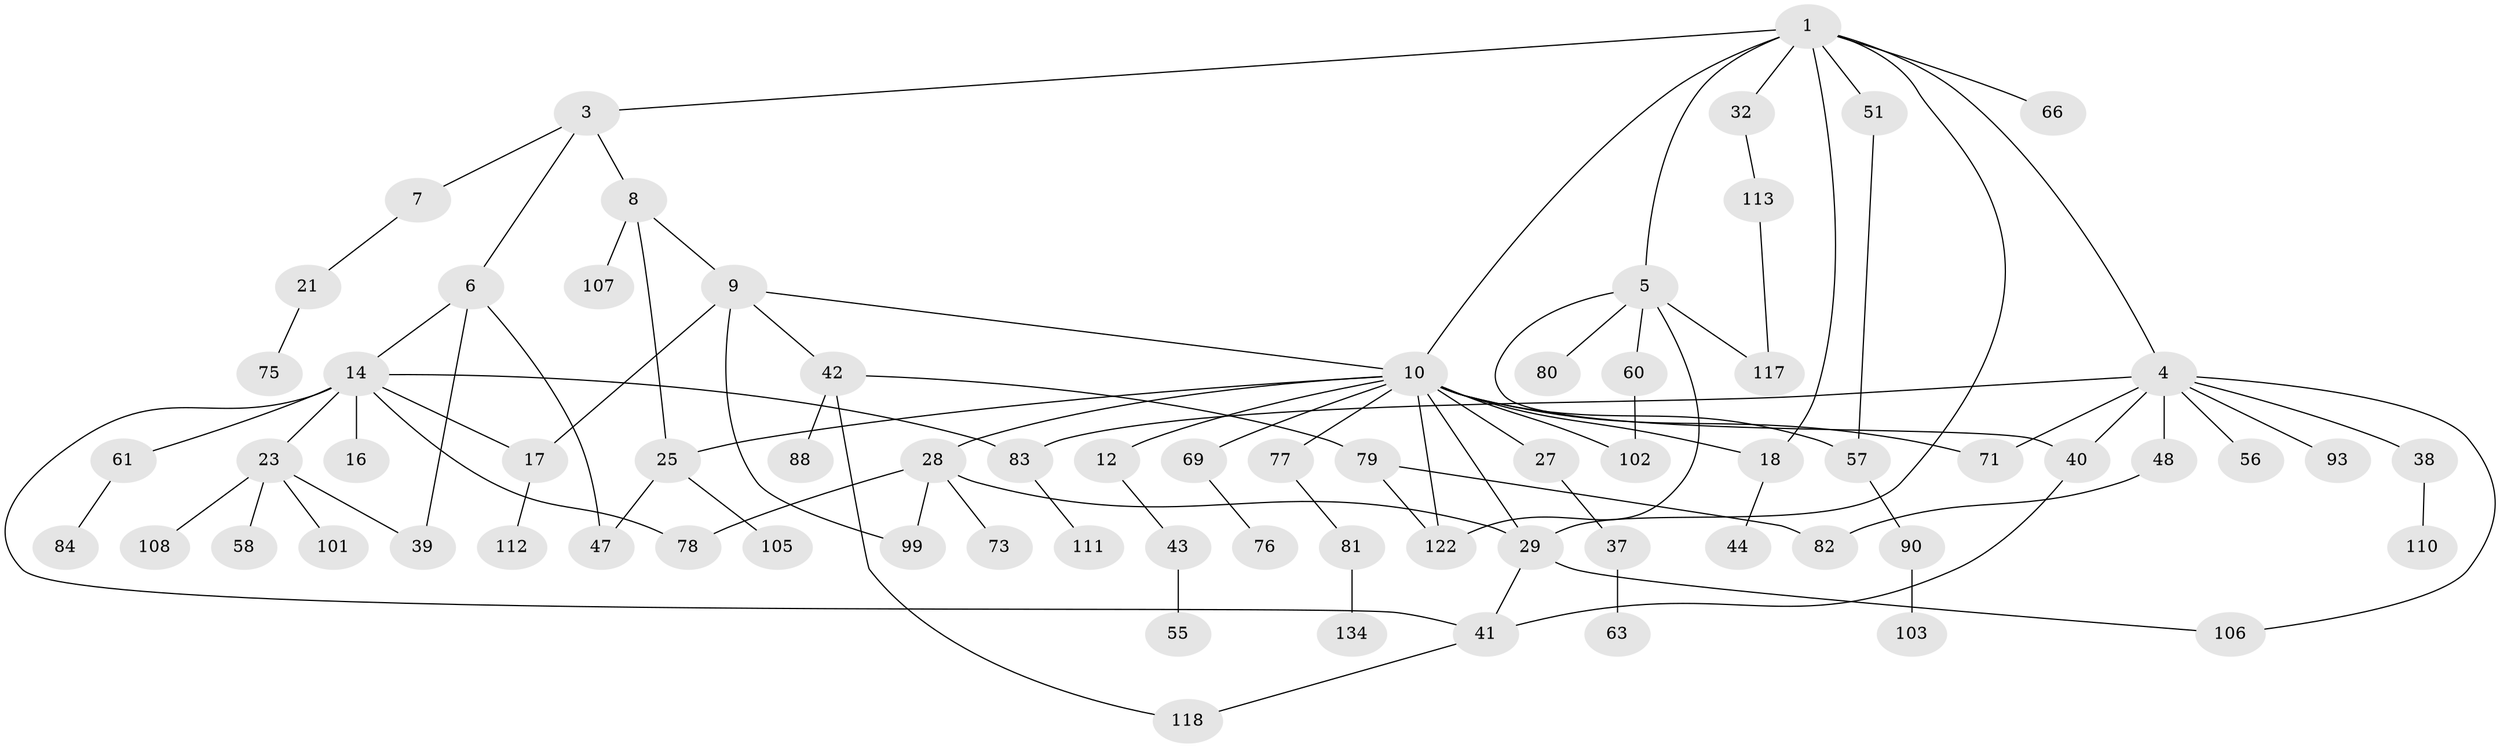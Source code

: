 // original degree distribution, {3: 0.2152777777777778, 8: 0.020833333333333332, 4: 0.08333333333333333, 6: 0.006944444444444444, 5: 0.034722222222222224, 7: 0.006944444444444444, 1: 0.3541666666666667, 2: 0.2777777777777778}
// Generated by graph-tools (version 1.1) at 2025/13/03/09/25 04:13:30]
// undirected, 72 vertices, 94 edges
graph export_dot {
graph [start="1"]
  node [color=gray90,style=filled];
  1 [super="+2"];
  3;
  4 [super="+140+26+68+62+31"];
  5 [super="+20+138+35+33+95"];
  6;
  7 [super="+54+46"];
  8;
  9 [super="+15+128"];
  10 [super="+114+11+13"];
  12;
  14 [super="+45"];
  16;
  17 [super="+19"];
  18 [super="+67"];
  21 [super="+132"];
  23 [super="+65+24+30+59"];
  25 [super="+85"];
  27;
  28 [super="+36"];
  29 [super="+129+64"];
  32;
  37 [super="+49"];
  38;
  39;
  40 [super="+52"];
  41 [super="+130+133+97"];
  42;
  43;
  44 [super="+120+144"];
  47;
  48;
  51;
  55;
  56 [super="+91"];
  57;
  58;
  60 [super="+109"];
  61;
  63;
  66;
  69;
  71 [super="+74"];
  73;
  75;
  76;
  77;
  78 [super="+115+136"];
  79;
  80;
  81;
  82;
  83;
  84;
  88;
  90;
  93 [super="+137"];
  99 [super="+119+135+131"];
  101 [super="+127"];
  102;
  103;
  105;
  106;
  107;
  108;
  110;
  111;
  112;
  113;
  117;
  118;
  122;
  134;
  1 -- 3;
  1 -- 51;
  1 -- 32;
  1 -- 66;
  1 -- 4;
  1 -- 5;
  1 -- 18;
  1 -- 29;
  1 -- 10;
  3 -- 6;
  3 -- 7;
  3 -- 8;
  4 -- 83;
  4 -- 71;
  4 -- 106;
  4 -- 93;
  4 -- 48;
  4 -- 56;
  4 -- 38;
  4 -- 40;
  5 -- 60;
  5 -- 80;
  5 -- 122;
  5 -- 40;
  5 -- 117;
  6 -- 14;
  6 -- 39;
  6 -- 47;
  7 -- 21;
  8 -- 9;
  8 -- 25;
  8 -- 107;
  9 -- 10;
  9 -- 42;
  9 -- 99;
  9 -- 17;
  10 -- 12 [weight=2];
  10 -- 27;
  10 -- 28;
  10 -- 57;
  10 -- 122;
  10 -- 102;
  10 -- 71;
  10 -- 25;
  10 -- 77;
  10 -- 18;
  10 -- 29;
  10 -- 69;
  12 -- 43;
  14 -- 16;
  14 -- 23;
  14 -- 61;
  14 -- 78;
  14 -- 83;
  14 -- 41;
  14 -- 17;
  17 -- 112;
  18 -- 44;
  21 -- 75;
  23 -- 108;
  23 -- 58;
  23 -- 101;
  23 -- 39;
  25 -- 47;
  25 -- 105;
  27 -- 37;
  28 -- 99;
  28 -- 73;
  28 -- 78;
  28 -- 29;
  29 -- 41;
  29 -- 106;
  32 -- 113;
  37 -- 63;
  38 -- 110;
  40 -- 41;
  41 -- 118;
  42 -- 79;
  42 -- 88;
  42 -- 118;
  43 -- 55;
  48 -- 82;
  51 -- 57;
  57 -- 90;
  60 -- 102;
  61 -- 84;
  69 -- 76;
  77 -- 81;
  79 -- 122;
  79 -- 82;
  81 -- 134;
  83 -- 111;
  90 -- 103;
  113 -- 117;
}
